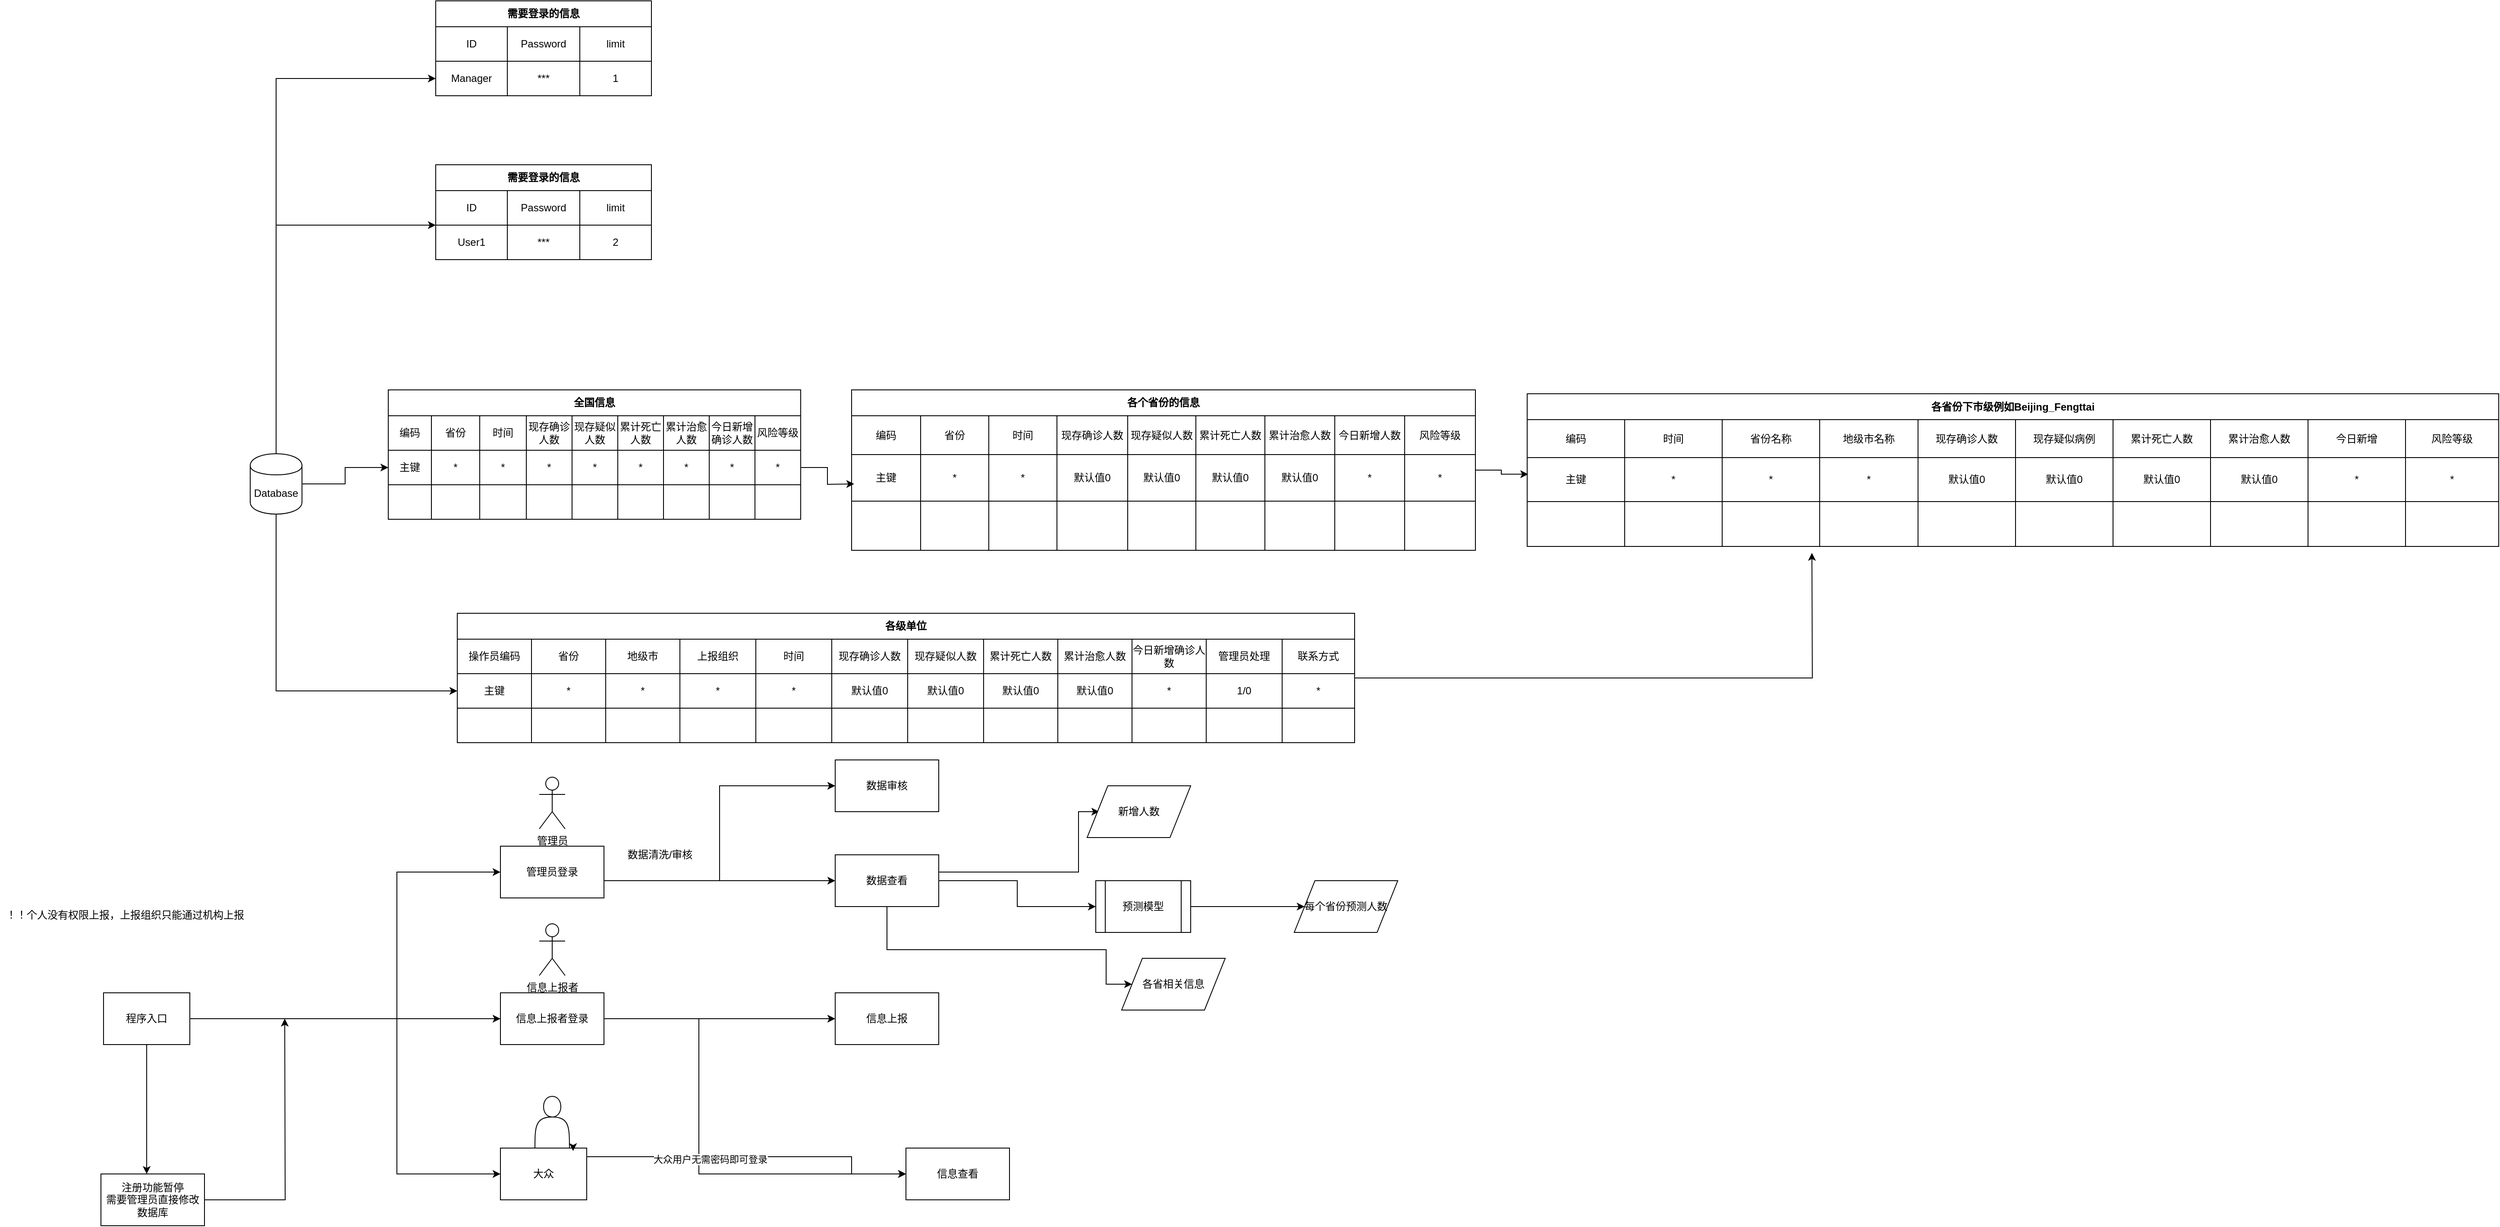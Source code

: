 <mxfile version="13.5.1" type="device"><diagram id="C5RBs43oDa-KdzZeNtuy" name="Page-1"><mxGraphModel dx="1851" dy="1761" grid="1" gridSize="10" guides="1" tooltips="1" connect="1" arrows="0" fold="1" page="1" pageScale="1" pageWidth="827" pageHeight="1169" math="0" shadow="0"><root><mxCell id="WIyWlLk6GJQsqaUBKTNV-0"/><mxCell id="WIyWlLk6GJQsqaUBKTNV-1" parent="WIyWlLk6GJQsqaUBKTNV-0"/><mxCell id="WCZOu3Fe1cSg-maLNQrj-3" style="edgeStyle=orthogonalEdgeStyle;rounded=0;orthogonalLoop=1;jettySize=auto;html=1;exitX=1;exitY=0.5;exitDx=0;exitDy=0;entryX=0;entryY=0.5;entryDx=0;entryDy=0;" parent="WIyWlLk6GJQsqaUBKTNV-1" source="WCZOu3Fe1cSg-maLNQrj-0" target="WCZOu3Fe1cSg-maLNQrj-2" edge="1"><mxGeometry relative="1" as="geometry"><Array as="points"><mxPoint x="-190" y="-10"/></Array></mxGeometry></mxCell><mxCell id="WCZOu3Fe1cSg-maLNQrj-7" style="edgeStyle=orthogonalEdgeStyle;rounded=0;orthogonalLoop=1;jettySize=auto;html=1;exitX=1;exitY=0.5;exitDx=0;exitDy=0;entryX=0;entryY=0.5;entryDx=0;entryDy=0;" parent="WIyWlLk6GJQsqaUBKTNV-1" source="WCZOu3Fe1cSg-maLNQrj-0" target="WCZOu3Fe1cSg-maLNQrj-5" edge="1"><mxGeometry relative="1" as="geometry"/></mxCell><mxCell id="WCZOu3Fe1cSg-maLNQrj-9" style="edgeStyle=orthogonalEdgeStyle;rounded=0;orthogonalLoop=1;jettySize=auto;html=1;exitX=1;exitY=0.5;exitDx=0;exitDy=0;entryX=0;entryY=0.5;entryDx=0;entryDy=0;" parent="WIyWlLk6GJQsqaUBKTNV-1" source="WCZOu3Fe1cSg-maLNQrj-0" target="WCZOu3Fe1cSg-maLNQrj-8" edge="1"><mxGeometry relative="1" as="geometry"><Array as="points"><mxPoint x="-190" y="340"/></Array></mxGeometry></mxCell><mxCell id="WCZOu3Fe1cSg-maLNQrj-190" style="edgeStyle=orthogonalEdgeStyle;rounded=0;orthogonalLoop=1;jettySize=auto;html=1;exitX=0.5;exitY=1;exitDx=0;exitDy=0;" parent="WIyWlLk6GJQsqaUBKTNV-1" source="WCZOu3Fe1cSg-maLNQrj-0" edge="1"><mxGeometry relative="1" as="geometry"><mxPoint x="-480" y="340" as="targetPoint"/></mxGeometry></mxCell><mxCell id="WCZOu3Fe1cSg-maLNQrj-0" value="程序入口" style="rounded=0;whiteSpace=wrap;html=1;" parent="WIyWlLk6GJQsqaUBKTNV-1" vertex="1"><mxGeometry x="-530" y="130" width="100" height="60" as="geometry"/></mxCell><mxCell id="WCZOu3Fe1cSg-maLNQrj-178" style="edgeStyle=orthogonalEdgeStyle;rounded=0;orthogonalLoop=1;jettySize=auto;html=1;exitX=1;exitY=0.5;exitDx=0;exitDy=0;entryX=0;entryY=0.5;entryDx=0;entryDy=0;" parent="WIyWlLk6GJQsqaUBKTNV-1" source="WCZOu3Fe1cSg-maLNQrj-2" target="WCZOu3Fe1cSg-maLNQrj-177" edge="1"><mxGeometry relative="1" as="geometry"><Array as="points"><mxPoint x="50"/><mxPoint x="184"/><mxPoint x="184" y="-110"/></Array></mxGeometry></mxCell><mxCell id="WCZOu3Fe1cSg-maLNQrj-186" style="edgeStyle=orthogonalEdgeStyle;rounded=0;orthogonalLoop=1;jettySize=auto;html=1;entryX=0;entryY=0.5;entryDx=0;entryDy=0;" parent="WIyWlLk6GJQsqaUBKTNV-1" source="WCZOu3Fe1cSg-maLNQrj-2" target="WCZOu3Fe1cSg-maLNQrj-185" edge="1"><mxGeometry relative="1" as="geometry"><Array as="points"><mxPoint x="150"/><mxPoint x="150"/></Array></mxGeometry></mxCell><mxCell id="WCZOu3Fe1cSg-maLNQrj-2" value="管理员登录" style="rounded=0;whiteSpace=wrap;html=1;" parent="WIyWlLk6GJQsqaUBKTNV-1" vertex="1"><mxGeometry x="-70" y="-40" width="120" height="60" as="geometry"/></mxCell><mxCell id="WCZOu3Fe1cSg-maLNQrj-4" value="管理员" style="shape=umlActor;verticalLabelPosition=bottom;verticalAlign=top;html=1;outlineConnect=0;" parent="WIyWlLk6GJQsqaUBKTNV-1" vertex="1"><mxGeometry x="-25" y="-120" width="30" height="60" as="geometry"/></mxCell><mxCell id="WCZOu3Fe1cSg-maLNQrj-188" style="edgeStyle=orthogonalEdgeStyle;rounded=0;orthogonalLoop=1;jettySize=auto;html=1;entryX=0;entryY=0.5;entryDx=0;entryDy=0;" parent="WIyWlLk6GJQsqaUBKTNV-1" source="WCZOu3Fe1cSg-maLNQrj-5" target="WCZOu3Fe1cSg-maLNQrj-180" edge="1"><mxGeometry relative="1" as="geometry"/></mxCell><mxCell id="NdykGPaM0AgGuNlmHXCO-0" style="edgeStyle=orthogonalEdgeStyle;rounded=0;orthogonalLoop=1;jettySize=auto;html=1;entryX=0;entryY=0.5;entryDx=0;entryDy=0;" parent="WIyWlLk6GJQsqaUBKTNV-1" source="WCZOu3Fe1cSg-maLNQrj-5" target="WCZOu3Fe1cSg-maLNQrj-182" edge="1"><mxGeometry relative="1" as="geometry"><Array as="points"><mxPoint x="160" y="160"/><mxPoint x="160" y="340"/></Array></mxGeometry></mxCell><mxCell id="WCZOu3Fe1cSg-maLNQrj-5" value="信息上报者登录" style="rounded=0;whiteSpace=wrap;html=1;" parent="WIyWlLk6GJQsqaUBKTNV-1" vertex="1"><mxGeometry x="-70" y="130" width="120" height="60" as="geometry"/></mxCell><mxCell id="WCZOu3Fe1cSg-maLNQrj-6" value="信息上报者" style="shape=umlActor;verticalLabelPosition=bottom;verticalAlign=top;html=1;outlineConnect=0;" parent="WIyWlLk6GJQsqaUBKTNV-1" vertex="1"><mxGeometry x="-25" y="50" width="30" height="60" as="geometry"/></mxCell><mxCell id="WCZOu3Fe1cSg-maLNQrj-183" style="edgeStyle=orthogonalEdgeStyle;rounded=0;orthogonalLoop=1;jettySize=auto;html=1;entryX=0;entryY=0.5;entryDx=0;entryDy=0;" parent="WIyWlLk6GJQsqaUBKTNV-1" source="WCZOu3Fe1cSg-maLNQrj-8" target="WCZOu3Fe1cSg-maLNQrj-182" edge="1"><mxGeometry relative="1" as="geometry"><Array as="points"><mxPoint x="337" y="320"/></Array></mxGeometry></mxCell><mxCell id="WCZOu3Fe1cSg-maLNQrj-184" value="大众用户无需密码即可登录" style="edgeLabel;html=1;align=center;verticalAlign=middle;resizable=0;points=[];" parent="WCZOu3Fe1cSg-maLNQrj-183" vertex="1" connectable="0"><mxGeometry x="-0.267" y="-3" relative="1" as="geometry"><mxPoint as="offset"/></mxGeometry></mxCell><mxCell id="WCZOu3Fe1cSg-maLNQrj-8" value="大众" style="rounded=0;whiteSpace=wrap;html=1;" parent="WIyWlLk6GJQsqaUBKTNV-1" vertex="1"><mxGeometry x="-70" y="310" width="100" height="60" as="geometry"/></mxCell><mxCell id="WCZOu3Fe1cSg-maLNQrj-65" style="edgeStyle=orthogonalEdgeStyle;rounded=0;orthogonalLoop=1;jettySize=auto;html=1;entryX=0;entryY=0.5;entryDx=0;entryDy=0;" parent="WIyWlLk6GJQsqaUBKTNV-1" source="WCZOu3Fe1cSg-maLNQrj-10" target="WCZOu3Fe1cSg-maLNQrj-57" edge="1"><mxGeometry relative="1" as="geometry"/></mxCell><mxCell id="WCZOu3Fe1cSg-maLNQrj-107" style="edgeStyle=orthogonalEdgeStyle;rounded=0;orthogonalLoop=1;jettySize=auto;html=1;exitX=1;exitY=0.5;exitDx=0;exitDy=0;entryX=0;entryY=0.5;entryDx=0;entryDy=0;" parent="WIyWlLk6GJQsqaUBKTNV-1" source="WCZOu3Fe1cSg-maLNQrj-10" target="WCZOu3Fe1cSg-maLNQrj-98" edge="1"><mxGeometry relative="1" as="geometry"/></mxCell><mxCell id="WCZOu3Fe1cSg-maLNQrj-176" style="edgeStyle=orthogonalEdgeStyle;rounded=0;orthogonalLoop=1;jettySize=auto;html=1;entryX=0;entryY=0.5;entryDx=0;entryDy=0;" parent="WIyWlLk6GJQsqaUBKTNV-1" source="WCZOu3Fe1cSg-maLNQrj-10" target="WCZOu3Fe1cSg-maLNQrj-155" edge="1"><mxGeometry relative="1" as="geometry"/></mxCell><mxCell id="uRTHtg8MywMNZvx3NxUZ-16" style="edgeStyle=orthogonalEdgeStyle;rounded=0;orthogonalLoop=1;jettySize=auto;html=1;" parent="WIyWlLk6GJQsqaUBKTNV-1" source="WCZOu3Fe1cSg-maLNQrj-10" target="uRTHtg8MywMNZvx3NxUZ-12" edge="1"><mxGeometry relative="1" as="geometry"><Array as="points"><mxPoint x="-330" y="-760"/></Array></mxGeometry></mxCell><mxCell id="WCZOu3Fe1cSg-maLNQrj-10" value="Database" style="shape=cylinder;whiteSpace=wrap;html=1;boundedLbl=1;backgroundOutline=1;" parent="WIyWlLk6GJQsqaUBKTNV-1" vertex="1"><mxGeometry x="-360" y="-495" width="60" height="70" as="geometry"/></mxCell><mxCell id="WCZOu3Fe1cSg-maLNQrj-136" style="edgeStyle=orthogonalEdgeStyle;rounded=0;orthogonalLoop=1;jettySize=auto;html=1;exitX=1;exitY=0.5;exitDx=0;exitDy=0;" parent="WIyWlLk6GJQsqaUBKTNV-1" source="WCZOu3Fe1cSg-maLNQrj-98" edge="1"><mxGeometry relative="1" as="geometry"><mxPoint x="340" y="-460" as="targetPoint"/></mxGeometry></mxCell><mxCell id="PCz3cQ2_8vIp4ZOxcBlQ-9" style="edgeStyle=orthogonalEdgeStyle;rounded=0;orthogonalLoop=1;jettySize=auto;html=1;entryX=0.001;entryY=0.378;entryDx=0;entryDy=0;entryPerimeter=0;" parent="WIyWlLk6GJQsqaUBKTNV-1" source="WCZOu3Fe1cSg-maLNQrj-70" target="WCZOu3Fe1cSg-maLNQrj-126" edge="1"><mxGeometry relative="1" as="geometry"/></mxCell><mxCell id="WCZOu3Fe1cSg-maLNQrj-70" value="各个省份的信息" style="shape=table;html=1;whiteSpace=wrap;startSize=30;container=1;collapsible=0;childLayout=tableLayout;fontStyle=1;align=center;sketch=0;" parent="WIyWlLk6GJQsqaUBKTNV-1" vertex="1"><mxGeometry x="337" y="-569" width="723" height="186" as="geometry"/></mxCell><mxCell id="WCZOu3Fe1cSg-maLNQrj-71" value="" style="shape=partialRectangle;html=1;whiteSpace=wrap;collapsible=0;dropTarget=0;pointerEvents=0;fillColor=none;top=0;left=0;bottom=0;right=0;points=[[0,0.5],[1,0.5]];portConstraint=eastwest;" parent="WCZOu3Fe1cSg-maLNQrj-70" vertex="1"><mxGeometry y="30" width="723" height="45" as="geometry"/></mxCell><mxCell id="PCz3cQ2_8vIp4ZOxcBlQ-6" value="编码" style="shape=partialRectangle;html=1;whiteSpace=wrap;connectable=0;fillColor=none;top=0;left=0;bottom=0;right=0;overflow=hidden;" parent="WCZOu3Fe1cSg-maLNQrj-71" vertex="1"><mxGeometry width="80" height="45" as="geometry"/></mxCell><mxCell id="WCZOu3Fe1cSg-maLNQrj-117" value="省份" style="shape=partialRectangle;html=1;whiteSpace=wrap;connectable=0;fillColor=none;top=0;left=0;bottom=0;right=0;overflow=hidden;" parent="WCZOu3Fe1cSg-maLNQrj-71" vertex="1"><mxGeometry x="80" width="79" height="45" as="geometry"/></mxCell><mxCell id="WCZOu3Fe1cSg-maLNQrj-72" value="时间" style="shape=partialRectangle;html=1;whiteSpace=wrap;connectable=0;fillColor=none;top=0;left=0;bottom=0;right=0;overflow=hidden;" parent="WCZOu3Fe1cSg-maLNQrj-71" vertex="1"><mxGeometry x="159" width="79" height="45" as="geometry"/></mxCell><mxCell id="WCZOu3Fe1cSg-maLNQrj-73" value="现存确诊人数" style="shape=partialRectangle;html=1;whiteSpace=wrap;connectable=0;fillColor=none;top=0;left=0;bottom=0;right=0;overflow=hidden;" parent="WCZOu3Fe1cSg-maLNQrj-71" vertex="1"><mxGeometry x="238" width="82" height="45" as="geometry"/></mxCell><mxCell id="WCZOu3Fe1cSg-maLNQrj-74" value="现存疑似人数" style="shape=partialRectangle;html=1;whiteSpace=wrap;connectable=0;fillColor=none;top=0;left=0;bottom=0;right=0;overflow=hidden;" parent="WCZOu3Fe1cSg-maLNQrj-71" vertex="1"><mxGeometry x="320" width="79" height="45" as="geometry"/></mxCell><mxCell id="WCZOu3Fe1cSg-maLNQrj-89" value="累计死亡人数" style="shape=partialRectangle;html=1;whiteSpace=wrap;connectable=0;fillColor=none;top=0;left=0;bottom=0;right=0;overflow=hidden;" parent="WCZOu3Fe1cSg-maLNQrj-71" vertex="1"><mxGeometry x="399" width="80" height="45" as="geometry"/></mxCell><mxCell id="WCZOu3Fe1cSg-maLNQrj-86" value="累计治愈人数" style="shape=partialRectangle;html=1;whiteSpace=wrap;connectable=0;fillColor=none;top=0;left=0;bottom=0;right=0;overflow=hidden;" parent="WCZOu3Fe1cSg-maLNQrj-71" vertex="1"><mxGeometry x="479" width="81" height="45" as="geometry"/></mxCell><mxCell id="NSoP3aLAdlzIS5LdDbus-48" value="今日新增人数" style="shape=partialRectangle;html=1;whiteSpace=wrap;connectable=0;fillColor=none;top=0;left=0;bottom=0;right=0;overflow=hidden;" parent="WCZOu3Fe1cSg-maLNQrj-71" vertex="1"><mxGeometry x="560" width="81" height="45" as="geometry"/></mxCell><mxCell id="WCZOu3Fe1cSg-maLNQrj-198" value="风险等级" style="shape=partialRectangle;html=1;whiteSpace=wrap;connectable=0;fillColor=none;top=0;left=0;bottom=0;right=0;overflow=hidden;" parent="WCZOu3Fe1cSg-maLNQrj-71" vertex="1"><mxGeometry x="641" width="82" height="45" as="geometry"/></mxCell><mxCell id="WCZOu3Fe1cSg-maLNQrj-75" value="" style="shape=partialRectangle;html=1;whiteSpace=wrap;collapsible=0;dropTarget=0;pointerEvents=0;fillColor=none;top=0;left=0;bottom=0;right=0;points=[[0,0.5],[1,0.5]];portConstraint=eastwest;" parent="WCZOu3Fe1cSg-maLNQrj-70" vertex="1"><mxGeometry y="75" width="723" height="54" as="geometry"/></mxCell><mxCell id="PCz3cQ2_8vIp4ZOxcBlQ-7" value="主键" style="shape=partialRectangle;html=1;whiteSpace=wrap;connectable=0;fillColor=none;top=0;left=0;bottom=0;right=0;overflow=hidden;" parent="WCZOu3Fe1cSg-maLNQrj-75" vertex="1"><mxGeometry width="80" height="54" as="geometry"/></mxCell><mxCell id="WCZOu3Fe1cSg-maLNQrj-118" value="*" style="shape=partialRectangle;html=1;whiteSpace=wrap;connectable=0;fillColor=none;top=0;left=0;bottom=0;right=0;overflow=hidden;" parent="WCZOu3Fe1cSg-maLNQrj-75" vertex="1"><mxGeometry x="80" width="79" height="54" as="geometry"/></mxCell><mxCell id="WCZOu3Fe1cSg-maLNQrj-76" value="*" style="shape=partialRectangle;html=1;whiteSpace=wrap;connectable=0;fillColor=none;top=0;left=0;bottom=0;right=0;overflow=hidden;" parent="WCZOu3Fe1cSg-maLNQrj-75" vertex="1"><mxGeometry x="159" width="79" height="54" as="geometry"/></mxCell><mxCell id="WCZOu3Fe1cSg-maLNQrj-77" value="默认值0" style="shape=partialRectangle;html=1;whiteSpace=wrap;connectable=0;fillColor=none;top=0;left=0;bottom=0;right=0;overflow=hidden;" parent="WCZOu3Fe1cSg-maLNQrj-75" vertex="1"><mxGeometry x="238" width="82" height="54" as="geometry"/></mxCell><mxCell id="WCZOu3Fe1cSg-maLNQrj-78" value="&lt;span&gt;默认值0&lt;/span&gt;" style="shape=partialRectangle;html=1;whiteSpace=wrap;connectable=0;fillColor=none;top=0;left=0;bottom=0;right=0;overflow=hidden;" parent="WCZOu3Fe1cSg-maLNQrj-75" vertex="1"><mxGeometry x="320" width="79" height="54" as="geometry"/></mxCell><mxCell id="WCZOu3Fe1cSg-maLNQrj-90" value="&lt;span&gt;默认值0&lt;/span&gt;" style="shape=partialRectangle;html=1;whiteSpace=wrap;connectable=0;fillColor=none;top=0;left=0;bottom=0;right=0;overflow=hidden;" parent="WCZOu3Fe1cSg-maLNQrj-75" vertex="1"><mxGeometry x="399" width="80" height="54" as="geometry"/></mxCell><mxCell id="WCZOu3Fe1cSg-maLNQrj-87" value="&lt;span&gt;默认值0&lt;/span&gt;" style="shape=partialRectangle;html=1;whiteSpace=wrap;connectable=0;fillColor=none;top=0;left=0;bottom=0;right=0;overflow=hidden;" parent="WCZOu3Fe1cSg-maLNQrj-75" vertex="1"><mxGeometry x="479" width="81" height="54" as="geometry"/></mxCell><mxCell id="NSoP3aLAdlzIS5LdDbus-49" value="*" style="shape=partialRectangle;html=1;whiteSpace=wrap;connectable=0;fillColor=none;top=0;left=0;bottom=0;right=0;overflow=hidden;" parent="WCZOu3Fe1cSg-maLNQrj-75" vertex="1"><mxGeometry x="560" width="81" height="54" as="geometry"/></mxCell><mxCell id="WCZOu3Fe1cSg-maLNQrj-199" value="*" style="shape=partialRectangle;html=1;whiteSpace=wrap;connectable=0;fillColor=none;top=0;left=0;bottom=0;right=0;overflow=hidden;" parent="WCZOu3Fe1cSg-maLNQrj-75" vertex="1"><mxGeometry x="641" width="82" height="54" as="geometry"/></mxCell><mxCell id="WCZOu3Fe1cSg-maLNQrj-79" value="" style="shape=partialRectangle;html=1;whiteSpace=wrap;collapsible=0;dropTarget=0;pointerEvents=0;fillColor=none;top=0;left=0;bottom=0;right=0;points=[[0,0.5],[1,0.5]];portConstraint=eastwest;" parent="WCZOu3Fe1cSg-maLNQrj-70" vertex="1"><mxGeometry y="129" width="723" height="57" as="geometry"/></mxCell><mxCell id="PCz3cQ2_8vIp4ZOxcBlQ-8" style="shape=partialRectangle;html=1;whiteSpace=wrap;connectable=0;fillColor=none;top=0;left=0;bottom=0;right=0;overflow=hidden;" parent="WCZOu3Fe1cSg-maLNQrj-79" vertex="1"><mxGeometry width="80" height="57" as="geometry"/></mxCell><mxCell id="WCZOu3Fe1cSg-maLNQrj-119" style="shape=partialRectangle;html=1;whiteSpace=wrap;connectable=0;fillColor=none;top=0;left=0;bottom=0;right=0;overflow=hidden;" parent="WCZOu3Fe1cSg-maLNQrj-79" vertex="1"><mxGeometry x="80" width="79" height="57" as="geometry"/></mxCell><mxCell id="WCZOu3Fe1cSg-maLNQrj-80" value="" style="shape=partialRectangle;html=1;whiteSpace=wrap;connectable=0;fillColor=none;top=0;left=0;bottom=0;right=0;overflow=hidden;" parent="WCZOu3Fe1cSg-maLNQrj-79" vertex="1"><mxGeometry x="159" width="79" height="57" as="geometry"/></mxCell><mxCell id="WCZOu3Fe1cSg-maLNQrj-81" value="" style="shape=partialRectangle;html=1;whiteSpace=wrap;connectable=0;fillColor=none;top=0;left=0;bottom=0;right=0;overflow=hidden;" parent="WCZOu3Fe1cSg-maLNQrj-79" vertex="1"><mxGeometry x="238" width="82" height="57" as="geometry"/></mxCell><mxCell id="WCZOu3Fe1cSg-maLNQrj-82" value="" style="shape=partialRectangle;html=1;whiteSpace=wrap;connectable=0;fillColor=none;top=0;left=0;bottom=0;right=0;overflow=hidden;" parent="WCZOu3Fe1cSg-maLNQrj-79" vertex="1"><mxGeometry x="320" width="79" height="57" as="geometry"/></mxCell><mxCell id="WCZOu3Fe1cSg-maLNQrj-91" style="shape=partialRectangle;html=1;whiteSpace=wrap;connectable=0;fillColor=none;top=0;left=0;bottom=0;right=0;overflow=hidden;" parent="WCZOu3Fe1cSg-maLNQrj-79" vertex="1"><mxGeometry x="399" width="80" height="57" as="geometry"/></mxCell><mxCell id="WCZOu3Fe1cSg-maLNQrj-88" style="shape=partialRectangle;html=1;whiteSpace=wrap;connectable=0;fillColor=none;top=0;left=0;bottom=0;right=0;overflow=hidden;" parent="WCZOu3Fe1cSg-maLNQrj-79" vertex="1"><mxGeometry x="479" width="81" height="57" as="geometry"/></mxCell><mxCell id="NSoP3aLAdlzIS5LdDbus-50" style="shape=partialRectangle;html=1;whiteSpace=wrap;connectable=0;fillColor=none;top=0;left=0;bottom=0;right=0;overflow=hidden;" parent="WCZOu3Fe1cSg-maLNQrj-79" vertex="1"><mxGeometry x="560" width="81" height="57" as="geometry"/></mxCell><mxCell id="WCZOu3Fe1cSg-maLNQrj-200" style="shape=partialRectangle;html=1;whiteSpace=wrap;connectable=0;fillColor=none;top=0;left=0;bottom=0;right=0;overflow=hidden;" parent="WCZOu3Fe1cSg-maLNQrj-79" vertex="1"><mxGeometry x="641" width="82" height="57" as="geometry"/></mxCell><mxCell id="WCZOu3Fe1cSg-maLNQrj-175" style="edgeStyle=orthogonalEdgeStyle;rounded=0;orthogonalLoop=1;jettySize=auto;html=1;" parent="WIyWlLk6GJQsqaUBKTNV-1" source="WCZOu3Fe1cSg-maLNQrj-150" edge="1"><mxGeometry relative="1" as="geometry"><mxPoint x="1450" y="-380" as="targetPoint"/></mxGeometry></mxCell><mxCell id="WCZOu3Fe1cSg-maLNQrj-150" value="各级单位" style="shape=table;html=1;whiteSpace=wrap;startSize=30;container=1;collapsible=0;childLayout=tableLayout;fontStyle=1;align=center;sketch=0;" parent="WIyWlLk6GJQsqaUBKTNV-1" vertex="1"><mxGeometry x="-120" y="-310" width="1040" height="150" as="geometry"/></mxCell><mxCell id="WCZOu3Fe1cSg-maLNQrj-151" value="" style="shape=partialRectangle;html=1;whiteSpace=wrap;collapsible=0;dropTarget=0;pointerEvents=0;fillColor=none;top=0;left=0;bottom=0;right=0;points=[[0,0.5],[1,0.5]];portConstraint=eastwest;" parent="WCZOu3Fe1cSg-maLNQrj-150" vertex="1"><mxGeometry y="30" width="1040" height="40" as="geometry"/></mxCell><mxCell id="PCz3cQ2_8vIp4ZOxcBlQ-13" value="操作员编码" style="shape=partialRectangle;html=1;whiteSpace=wrap;connectable=0;fillColor=none;top=0;left=0;bottom=0;right=0;overflow=hidden;" parent="WCZOu3Fe1cSg-maLNQrj-151" vertex="1"><mxGeometry width="86" height="40" as="geometry"/></mxCell><mxCell id="WCZOu3Fe1cSg-maLNQrj-152" value="省份" style="shape=partialRectangle;html=1;whiteSpace=wrap;connectable=0;fillColor=none;top=0;left=0;bottom=0;right=0;overflow=hidden;" parent="WCZOu3Fe1cSg-maLNQrj-151" vertex="1"><mxGeometry x="86" width="86" height="40" as="geometry"/></mxCell><mxCell id="NSoP3aLAdlzIS5LdDbus-39" value="地级市" style="shape=partialRectangle;html=1;whiteSpace=wrap;connectable=0;fillColor=none;top=0;left=0;bottom=0;right=0;overflow=hidden;" parent="WCZOu3Fe1cSg-maLNQrj-151" vertex="1"><mxGeometry x="172" width="86" height="40" as="geometry"/></mxCell><mxCell id="WCZOu3Fe1cSg-maLNQrj-153" value="上报组织" style="shape=partialRectangle;html=1;whiteSpace=wrap;connectable=0;fillColor=none;top=0;left=0;bottom=0;right=0;overflow=hidden;" parent="WCZOu3Fe1cSg-maLNQrj-151" vertex="1"><mxGeometry x="258" width="88" height="40" as="geometry"/></mxCell><mxCell id="WCZOu3Fe1cSg-maLNQrj-169" value="时间" style="shape=partialRectangle;html=1;whiteSpace=wrap;connectable=0;fillColor=none;top=0;left=0;bottom=0;right=0;overflow=hidden;" parent="WCZOu3Fe1cSg-maLNQrj-151" vertex="1"><mxGeometry x="346" width="88" height="40" as="geometry"/></mxCell><mxCell id="WCZOu3Fe1cSg-maLNQrj-166" value="&lt;span&gt;现存确诊人数&lt;/span&gt;" style="shape=partialRectangle;html=1;whiteSpace=wrap;connectable=0;fillColor=none;top=0;left=0;bottom=0;right=0;overflow=hidden;" parent="WCZOu3Fe1cSg-maLNQrj-151" vertex="1"><mxGeometry x="434" width="88" height="40" as="geometry"/></mxCell><mxCell id="WCZOu3Fe1cSg-maLNQrj-163" value="&lt;span&gt;现存疑似人数&lt;/span&gt;" style="shape=partialRectangle;html=1;whiteSpace=wrap;connectable=0;fillColor=none;top=0;left=0;bottom=0;right=0;overflow=hidden;" parent="WCZOu3Fe1cSg-maLNQrj-151" vertex="1"><mxGeometry x="522" width="88" height="40" as="geometry"/></mxCell><mxCell id="WCZOu3Fe1cSg-maLNQrj-154" value="累计死亡人数" style="shape=partialRectangle;html=1;whiteSpace=wrap;connectable=0;fillColor=none;top=0;left=0;bottom=0;right=0;overflow=hidden;" parent="WCZOu3Fe1cSg-maLNQrj-151" vertex="1"><mxGeometry x="610" width="86" height="40" as="geometry"/></mxCell><mxCell id="WCZOu3Fe1cSg-maLNQrj-172" value="累计治愈人数" style="shape=partialRectangle;html=1;whiteSpace=wrap;connectable=0;fillColor=none;top=0;left=0;bottom=0;right=0;overflow=hidden;" parent="WCZOu3Fe1cSg-maLNQrj-151" vertex="1"><mxGeometry x="696" width="86" height="40" as="geometry"/></mxCell><mxCell id="NSoP3aLAdlzIS5LdDbus-42" value="今日新增确诊人数" style="shape=partialRectangle;html=1;whiteSpace=wrap;connectable=0;fillColor=none;top=0;left=0;bottom=0;right=0;overflow=hidden;" parent="WCZOu3Fe1cSg-maLNQrj-151" vertex="1"><mxGeometry x="782" width="86" height="40" as="geometry"/></mxCell><mxCell id="WCZOu3Fe1cSg-maLNQrj-218" value="管理员处理" style="shape=partialRectangle;html=1;whiteSpace=wrap;connectable=0;fillColor=none;top=0;left=0;bottom=0;right=0;overflow=hidden;" parent="WCZOu3Fe1cSg-maLNQrj-151" vertex="1"><mxGeometry x="868" width="88" height="40" as="geometry"/></mxCell><mxCell id="NSoP3aLAdlzIS5LdDbus-3" value="联系方式" style="shape=partialRectangle;html=1;whiteSpace=wrap;connectable=0;fillColor=none;top=0;left=0;bottom=0;right=0;overflow=hidden;" parent="WCZOu3Fe1cSg-maLNQrj-151" vertex="1"><mxGeometry x="956" width="84" height="40" as="geometry"/></mxCell><mxCell id="WCZOu3Fe1cSg-maLNQrj-155" value="" style="shape=partialRectangle;html=1;whiteSpace=wrap;collapsible=0;dropTarget=0;pointerEvents=0;fillColor=none;top=0;left=0;bottom=0;right=0;points=[[0,0.5],[1,0.5]];portConstraint=eastwest;" parent="WCZOu3Fe1cSg-maLNQrj-150" vertex="1"><mxGeometry y="70" width="1040" height="40" as="geometry"/></mxCell><mxCell id="PCz3cQ2_8vIp4ZOxcBlQ-14" value="主键" style="shape=partialRectangle;html=1;whiteSpace=wrap;connectable=0;fillColor=none;top=0;left=0;bottom=0;right=0;overflow=hidden;" parent="WCZOu3Fe1cSg-maLNQrj-155" vertex="1"><mxGeometry width="86" height="40" as="geometry"/></mxCell><mxCell id="WCZOu3Fe1cSg-maLNQrj-156" value="*" style="shape=partialRectangle;html=1;whiteSpace=wrap;connectable=0;fillColor=none;top=0;left=0;bottom=0;right=0;overflow=hidden;" parent="WCZOu3Fe1cSg-maLNQrj-155" vertex="1"><mxGeometry x="86" width="86" height="40" as="geometry"/></mxCell><mxCell id="NSoP3aLAdlzIS5LdDbus-40" value="*" style="shape=partialRectangle;html=1;whiteSpace=wrap;connectable=0;fillColor=none;top=0;left=0;bottom=0;right=0;overflow=hidden;" parent="WCZOu3Fe1cSg-maLNQrj-155" vertex="1"><mxGeometry x="172" width="86" height="40" as="geometry"/></mxCell><mxCell id="WCZOu3Fe1cSg-maLNQrj-157" value="*" style="shape=partialRectangle;html=1;whiteSpace=wrap;connectable=0;fillColor=none;top=0;left=0;bottom=0;right=0;overflow=hidden;" parent="WCZOu3Fe1cSg-maLNQrj-155" vertex="1"><mxGeometry x="258" width="88" height="40" as="geometry"/></mxCell><mxCell id="WCZOu3Fe1cSg-maLNQrj-170" value="*" style="shape=partialRectangle;html=1;whiteSpace=wrap;connectable=0;fillColor=none;top=0;left=0;bottom=0;right=0;overflow=hidden;" parent="WCZOu3Fe1cSg-maLNQrj-155" vertex="1"><mxGeometry x="346" width="88" height="40" as="geometry"/></mxCell><mxCell id="WCZOu3Fe1cSg-maLNQrj-167" value="&lt;span&gt;默认值0&lt;/span&gt;" style="shape=partialRectangle;html=1;whiteSpace=wrap;connectable=0;fillColor=none;top=0;left=0;bottom=0;right=0;overflow=hidden;" parent="WCZOu3Fe1cSg-maLNQrj-155" vertex="1"><mxGeometry x="434" width="88" height="40" as="geometry"/></mxCell><mxCell id="WCZOu3Fe1cSg-maLNQrj-164" value="&lt;span&gt;默认值0&lt;/span&gt;" style="shape=partialRectangle;html=1;whiteSpace=wrap;connectable=0;fillColor=none;top=0;left=0;bottom=0;right=0;overflow=hidden;" parent="WCZOu3Fe1cSg-maLNQrj-155" vertex="1"><mxGeometry x="522" width="88" height="40" as="geometry"/></mxCell><mxCell id="WCZOu3Fe1cSg-maLNQrj-158" value="&lt;span&gt;默认值0&lt;/span&gt;" style="shape=partialRectangle;html=1;whiteSpace=wrap;connectable=0;fillColor=none;top=0;left=0;bottom=0;right=0;overflow=hidden;" parent="WCZOu3Fe1cSg-maLNQrj-155" vertex="1"><mxGeometry x="610" width="86" height="40" as="geometry"/></mxCell><mxCell id="WCZOu3Fe1cSg-maLNQrj-173" value="&lt;span&gt;默认值0&lt;/span&gt;" style="shape=partialRectangle;html=1;whiteSpace=wrap;connectable=0;fillColor=none;top=0;left=0;bottom=0;right=0;overflow=hidden;" parent="WCZOu3Fe1cSg-maLNQrj-155" vertex="1"><mxGeometry x="696" width="86" height="40" as="geometry"/></mxCell><mxCell id="NSoP3aLAdlzIS5LdDbus-43" value="*" style="shape=partialRectangle;html=1;whiteSpace=wrap;connectable=0;fillColor=none;top=0;left=0;bottom=0;right=0;overflow=hidden;" parent="WCZOu3Fe1cSg-maLNQrj-155" vertex="1"><mxGeometry x="782" width="86" height="40" as="geometry"/></mxCell><mxCell id="WCZOu3Fe1cSg-maLNQrj-219" value="1/0" style="shape=partialRectangle;html=1;whiteSpace=wrap;connectable=0;fillColor=none;top=0;left=0;bottom=0;right=0;overflow=hidden;" parent="WCZOu3Fe1cSg-maLNQrj-155" vertex="1"><mxGeometry x="868" width="88" height="40" as="geometry"/></mxCell><mxCell id="NSoP3aLAdlzIS5LdDbus-4" value="*" style="shape=partialRectangle;html=1;whiteSpace=wrap;connectable=0;fillColor=none;top=0;left=0;bottom=0;right=0;overflow=hidden;" parent="WCZOu3Fe1cSg-maLNQrj-155" vertex="1"><mxGeometry x="956" width="84" height="40" as="geometry"/></mxCell><mxCell id="WCZOu3Fe1cSg-maLNQrj-159" value="" style="shape=partialRectangle;html=1;whiteSpace=wrap;collapsible=0;dropTarget=0;pointerEvents=0;fillColor=none;top=0;left=0;bottom=0;right=0;points=[[0,0.5],[1,0.5]];portConstraint=eastwest;" parent="WCZOu3Fe1cSg-maLNQrj-150" vertex="1"><mxGeometry y="110" width="1040" height="40" as="geometry"/></mxCell><mxCell id="PCz3cQ2_8vIp4ZOxcBlQ-15" style="shape=partialRectangle;html=1;whiteSpace=wrap;connectable=0;fillColor=none;top=0;left=0;bottom=0;right=0;overflow=hidden;" parent="WCZOu3Fe1cSg-maLNQrj-159" vertex="1"><mxGeometry width="86" height="40" as="geometry"/></mxCell><mxCell id="WCZOu3Fe1cSg-maLNQrj-160" value="" style="shape=partialRectangle;html=1;whiteSpace=wrap;connectable=0;fillColor=none;top=0;left=0;bottom=0;right=0;overflow=hidden;" parent="WCZOu3Fe1cSg-maLNQrj-159" vertex="1"><mxGeometry x="86" width="86" height="40" as="geometry"/></mxCell><mxCell id="NSoP3aLAdlzIS5LdDbus-41" style="shape=partialRectangle;html=1;whiteSpace=wrap;connectable=0;fillColor=none;top=0;left=0;bottom=0;right=0;overflow=hidden;" parent="WCZOu3Fe1cSg-maLNQrj-159" vertex="1"><mxGeometry x="172" width="86" height="40" as="geometry"/></mxCell><mxCell id="WCZOu3Fe1cSg-maLNQrj-161" value="" style="shape=partialRectangle;html=1;whiteSpace=wrap;connectable=0;fillColor=none;top=0;left=0;bottom=0;right=0;overflow=hidden;" parent="WCZOu3Fe1cSg-maLNQrj-159" vertex="1"><mxGeometry x="258" width="88" height="40" as="geometry"/></mxCell><mxCell id="WCZOu3Fe1cSg-maLNQrj-171" style="shape=partialRectangle;html=1;whiteSpace=wrap;connectable=0;fillColor=none;top=0;left=0;bottom=0;right=0;overflow=hidden;" parent="WCZOu3Fe1cSg-maLNQrj-159" vertex="1"><mxGeometry x="346" width="88" height="40" as="geometry"/></mxCell><mxCell id="WCZOu3Fe1cSg-maLNQrj-168" style="shape=partialRectangle;html=1;whiteSpace=wrap;connectable=0;fillColor=none;top=0;left=0;bottom=0;right=0;overflow=hidden;" parent="WCZOu3Fe1cSg-maLNQrj-159" vertex="1"><mxGeometry x="434" width="88" height="40" as="geometry"/></mxCell><mxCell id="WCZOu3Fe1cSg-maLNQrj-165" style="shape=partialRectangle;html=1;whiteSpace=wrap;connectable=0;fillColor=none;top=0;left=0;bottom=0;right=0;overflow=hidden;" parent="WCZOu3Fe1cSg-maLNQrj-159" vertex="1"><mxGeometry x="522" width="88" height="40" as="geometry"/></mxCell><mxCell id="WCZOu3Fe1cSg-maLNQrj-162" value="" style="shape=partialRectangle;html=1;whiteSpace=wrap;connectable=0;fillColor=none;top=0;left=0;bottom=0;right=0;overflow=hidden;" parent="WCZOu3Fe1cSg-maLNQrj-159" vertex="1"><mxGeometry x="610" width="86" height="40" as="geometry"/></mxCell><mxCell id="WCZOu3Fe1cSg-maLNQrj-174" style="shape=partialRectangle;html=1;whiteSpace=wrap;connectable=0;fillColor=none;top=0;left=0;bottom=0;right=0;overflow=hidden;" parent="WCZOu3Fe1cSg-maLNQrj-159" vertex="1"><mxGeometry x="696" width="86" height="40" as="geometry"/></mxCell><mxCell id="NSoP3aLAdlzIS5LdDbus-44" style="shape=partialRectangle;html=1;whiteSpace=wrap;connectable=0;fillColor=none;top=0;left=0;bottom=0;right=0;overflow=hidden;" parent="WCZOu3Fe1cSg-maLNQrj-159" vertex="1"><mxGeometry x="782" width="86" height="40" as="geometry"/></mxCell><mxCell id="WCZOu3Fe1cSg-maLNQrj-220" style="shape=partialRectangle;html=1;whiteSpace=wrap;connectable=0;fillColor=none;top=0;left=0;bottom=0;right=0;overflow=hidden;" parent="WCZOu3Fe1cSg-maLNQrj-159" vertex="1"><mxGeometry x="868" width="88" height="40" as="geometry"/></mxCell><mxCell id="NSoP3aLAdlzIS5LdDbus-5" style="shape=partialRectangle;html=1;whiteSpace=wrap;connectable=0;fillColor=none;top=0;left=0;bottom=0;right=0;overflow=hidden;" parent="WCZOu3Fe1cSg-maLNQrj-159" vertex="1"><mxGeometry x="956" width="84" height="40" as="geometry"/></mxCell><mxCell id="WCZOu3Fe1cSg-maLNQrj-177" value="数据审核" style="rounded=0;whiteSpace=wrap;html=1;sketch=0;" parent="WIyWlLk6GJQsqaUBKTNV-1" vertex="1"><mxGeometry x="318" y="-140" width="120" height="60" as="geometry"/></mxCell><mxCell id="WCZOu3Fe1cSg-maLNQrj-179" value="数据清洗/审核" style="text;html=1;strokeColor=none;fillColor=none;align=center;verticalAlign=middle;whiteSpace=wrap;rounded=0;sketch=0;" parent="WIyWlLk6GJQsqaUBKTNV-1" vertex="1"><mxGeometry x="70" y="-40" width="90" height="20" as="geometry"/></mxCell><mxCell id="WCZOu3Fe1cSg-maLNQrj-180" value="信息上报" style="rounded=0;whiteSpace=wrap;html=1;sketch=0;" parent="WIyWlLk6GJQsqaUBKTNV-1" vertex="1"><mxGeometry x="318" y="130" width="120" height="60" as="geometry"/></mxCell><mxCell id="WCZOu3Fe1cSg-maLNQrj-182" value="信息查看" style="rounded=0;whiteSpace=wrap;html=1;sketch=0;" parent="WIyWlLk6GJQsqaUBKTNV-1" vertex="1"><mxGeometry x="400" y="310" width="120" height="60" as="geometry"/></mxCell><mxCell id="WCZOu3Fe1cSg-maLNQrj-207" style="edgeStyle=orthogonalEdgeStyle;rounded=0;orthogonalLoop=1;jettySize=auto;html=1;entryX=0;entryY=0.5;entryDx=0;entryDy=0;" parent="WIyWlLk6GJQsqaUBKTNV-1" source="WCZOu3Fe1cSg-maLNQrj-185" edge="1"><mxGeometry relative="1" as="geometry"><mxPoint x="624" y="-80" as="targetPoint"/><Array as="points"><mxPoint x="600" y="-10"/><mxPoint x="600" y="-80"/></Array></mxGeometry></mxCell><mxCell id="WCZOu3Fe1cSg-maLNQrj-212" style="edgeStyle=orthogonalEdgeStyle;rounded=0;orthogonalLoop=1;jettySize=auto;html=1;entryX=0;entryY=0.5;entryDx=0;entryDy=0;" parent="WIyWlLk6GJQsqaUBKTNV-1" source="WCZOu3Fe1cSg-maLNQrj-185" target="WCZOu3Fe1cSg-maLNQrj-211" edge="1"><mxGeometry relative="1" as="geometry"/></mxCell><mxCell id="WCZOu3Fe1cSg-maLNQrj-217" style="edgeStyle=orthogonalEdgeStyle;rounded=0;orthogonalLoop=1;jettySize=auto;html=1;entryX=0;entryY=0.5;entryDx=0;entryDy=0;" parent="WIyWlLk6GJQsqaUBKTNV-1" source="WCZOu3Fe1cSg-maLNQrj-185" target="WCZOu3Fe1cSg-maLNQrj-216" edge="1"><mxGeometry relative="1" as="geometry"><Array as="points"><mxPoint x="378" y="80"/><mxPoint x="632" y="80"/></Array></mxGeometry></mxCell><mxCell id="WCZOu3Fe1cSg-maLNQrj-185" value="数据查看" style="rounded=0;whiteSpace=wrap;html=1;sketch=0;" parent="WIyWlLk6GJQsqaUBKTNV-1" vertex="1"><mxGeometry x="318" y="-30" width="120" height="60" as="geometry"/></mxCell><mxCell id="WCZOu3Fe1cSg-maLNQrj-192" style="edgeStyle=orthogonalEdgeStyle;rounded=0;orthogonalLoop=1;jettySize=auto;html=1;" parent="WIyWlLk6GJQsqaUBKTNV-1" source="WCZOu3Fe1cSg-maLNQrj-191" edge="1"><mxGeometry relative="1" as="geometry"><mxPoint x="-320" y="160" as="targetPoint"/></mxGeometry></mxCell><mxCell id="WCZOu3Fe1cSg-maLNQrj-191" value="注册功能暂停&lt;br&gt;需要管理员直接修改数据库" style="rounded=0;whiteSpace=wrap;html=1;sketch=0;" parent="WIyWlLk6GJQsqaUBKTNV-1" vertex="1"><mxGeometry x="-533" y="340" width="120" height="60" as="geometry"/></mxCell><mxCell id="WCZOu3Fe1cSg-maLNQrj-194" value="！！个人没有权限上报，上报组织只能通过机构上报" style="text;html=1;strokeColor=none;fillColor=none;align=center;verticalAlign=middle;whiteSpace=wrap;rounded=0;sketch=0;" parent="WIyWlLk6GJQsqaUBKTNV-1" vertex="1"><mxGeometry x="-650" y="30" width="290" height="20" as="geometry"/></mxCell><mxCell id="WCZOu3Fe1cSg-maLNQrj-204" value="" style="shape=actor;whiteSpace=wrap;html=1;sketch=0;" parent="WIyWlLk6GJQsqaUBKTNV-1" vertex="1"><mxGeometry x="-30" y="250" width="40" height="60" as="geometry"/></mxCell><mxCell id="WCZOu3Fe1cSg-maLNQrj-205" style="edgeStyle=orthogonalEdgeStyle;rounded=0;orthogonalLoop=1;jettySize=auto;html=1;exitX=0.75;exitY=1;exitDx=0;exitDy=0;entryX=1.105;entryY=1.057;entryDx=0;entryDy=0;entryPerimeter=0;" parent="WIyWlLk6GJQsqaUBKTNV-1" source="WCZOu3Fe1cSg-maLNQrj-204" target="WCZOu3Fe1cSg-maLNQrj-204" edge="1"><mxGeometry relative="1" as="geometry"/></mxCell><mxCell id="WCZOu3Fe1cSg-maLNQrj-209" value="新增人数" style="shape=parallelogram;perimeter=parallelogramPerimeter;whiteSpace=wrap;html=1;sketch=0;" parent="WIyWlLk6GJQsqaUBKTNV-1" vertex="1"><mxGeometry x="610" y="-110" width="120" height="60" as="geometry"/></mxCell><mxCell id="WCZOu3Fe1cSg-maLNQrj-215" style="edgeStyle=orthogonalEdgeStyle;rounded=0;orthogonalLoop=1;jettySize=auto;html=1;entryX=0;entryY=0.5;entryDx=0;entryDy=0;" parent="WIyWlLk6GJQsqaUBKTNV-1" source="WCZOu3Fe1cSg-maLNQrj-211" target="WCZOu3Fe1cSg-maLNQrj-214" edge="1"><mxGeometry relative="1" as="geometry"/></mxCell><mxCell id="WCZOu3Fe1cSg-maLNQrj-211" value="预测模型" style="shape=process;whiteSpace=wrap;html=1;backgroundOutline=1;sketch=0;" parent="WIyWlLk6GJQsqaUBKTNV-1" vertex="1"><mxGeometry x="620" width="110" height="60" as="geometry"/></mxCell><mxCell id="WCZOu3Fe1cSg-maLNQrj-214" value="每个省份预测人数" style="shape=parallelogram;perimeter=parallelogramPerimeter;whiteSpace=wrap;html=1;sketch=0;" parent="WIyWlLk6GJQsqaUBKTNV-1" vertex="1"><mxGeometry x="850" width="120" height="60" as="geometry"/></mxCell><mxCell id="WCZOu3Fe1cSg-maLNQrj-216" value="各省相关信息" style="shape=parallelogram;perimeter=parallelogramPerimeter;whiteSpace=wrap;html=1;sketch=0;" parent="WIyWlLk6GJQsqaUBKTNV-1" vertex="1"><mxGeometry x="650" y="90" width="120" height="60" as="geometry"/></mxCell><mxCell id="WCZOu3Fe1cSg-maLNQrj-52" value="需要登录的信息" style="shape=table;html=1;whiteSpace=wrap;startSize=30;container=1;collapsible=0;childLayout=tableLayout;fontStyle=1;align=center;sketch=0;" parent="WIyWlLk6GJQsqaUBKTNV-1" vertex="1"><mxGeometry x="-145" y="-1020" width="250" height="110" as="geometry"/></mxCell><mxCell id="WCZOu3Fe1cSg-maLNQrj-53" value="" style="shape=partialRectangle;html=1;whiteSpace=wrap;collapsible=0;dropTarget=0;pointerEvents=0;fillColor=none;top=0;left=0;bottom=0;right=0;points=[[0,0.5],[1,0.5]];portConstraint=eastwest;" parent="WCZOu3Fe1cSg-maLNQrj-52" vertex="1"><mxGeometry y="30" width="250" height="40" as="geometry"/></mxCell><mxCell id="WCZOu3Fe1cSg-maLNQrj-54" value="ID" style="shape=partialRectangle;html=1;whiteSpace=wrap;connectable=0;fillColor=none;top=0;left=0;bottom=0;right=0;overflow=hidden;" parent="WCZOu3Fe1cSg-maLNQrj-53" vertex="1"><mxGeometry width="83" height="40" as="geometry"/></mxCell><mxCell id="WCZOu3Fe1cSg-maLNQrj-55" value="Password" style="shape=partialRectangle;html=1;whiteSpace=wrap;connectable=0;fillColor=none;top=0;left=0;bottom=0;right=0;overflow=hidden;" parent="WCZOu3Fe1cSg-maLNQrj-53" vertex="1"><mxGeometry x="83" width="84" height="40" as="geometry"/></mxCell><mxCell id="WCZOu3Fe1cSg-maLNQrj-56" value="limit" style="shape=partialRectangle;html=1;whiteSpace=wrap;connectable=0;fillColor=none;top=0;left=0;bottom=0;right=0;overflow=hidden;" parent="WCZOu3Fe1cSg-maLNQrj-53" vertex="1"><mxGeometry x="167" width="83" height="40" as="geometry"/></mxCell><mxCell id="WCZOu3Fe1cSg-maLNQrj-57" value="" style="shape=partialRectangle;html=1;whiteSpace=wrap;collapsible=0;dropTarget=0;pointerEvents=0;fillColor=none;top=0;left=0;bottom=0;right=0;points=[[0,0.5],[1,0.5]];portConstraint=eastwest;" parent="WCZOu3Fe1cSg-maLNQrj-52" vertex="1"><mxGeometry y="70" width="250" height="40" as="geometry"/></mxCell><mxCell id="WCZOu3Fe1cSg-maLNQrj-58" value="Manager" style="shape=partialRectangle;html=1;whiteSpace=wrap;connectable=0;fillColor=none;top=0;left=0;bottom=0;right=0;overflow=hidden;" parent="WCZOu3Fe1cSg-maLNQrj-57" vertex="1"><mxGeometry width="83" height="40" as="geometry"/></mxCell><mxCell id="WCZOu3Fe1cSg-maLNQrj-59" value="***" style="shape=partialRectangle;html=1;whiteSpace=wrap;connectable=0;fillColor=none;top=0;left=0;bottom=0;right=0;overflow=hidden;" parent="WCZOu3Fe1cSg-maLNQrj-57" vertex="1"><mxGeometry x="83" width="84" height="40" as="geometry"/></mxCell><mxCell id="WCZOu3Fe1cSg-maLNQrj-60" value="1" style="shape=partialRectangle;html=1;whiteSpace=wrap;connectable=0;fillColor=none;top=0;left=0;bottom=0;right=0;overflow=hidden;" parent="WCZOu3Fe1cSg-maLNQrj-57" vertex="1"><mxGeometry x="167" width="83" height="40" as="geometry"/></mxCell><mxCell id="WCZOu3Fe1cSg-maLNQrj-93" value="全国信息" style="shape=table;html=1;whiteSpace=wrap;startSize=30;container=1;collapsible=0;childLayout=tableLayout;fontStyle=1;align=center;sketch=0;" parent="WIyWlLk6GJQsqaUBKTNV-1" vertex="1"><mxGeometry x="-200" y="-569" width="478" height="150" as="geometry"/></mxCell><mxCell id="WCZOu3Fe1cSg-maLNQrj-94" value="" style="shape=partialRectangle;html=1;whiteSpace=wrap;collapsible=0;dropTarget=0;pointerEvents=0;fillColor=none;top=0;left=0;bottom=0;right=0;points=[[0,0.5],[1,0.5]];portConstraint=eastwest;" parent="WCZOu3Fe1cSg-maLNQrj-93" vertex="1"><mxGeometry y="30" width="478" height="40" as="geometry"/></mxCell><mxCell id="PCz3cQ2_8vIp4ZOxcBlQ-3" value="编码" style="shape=partialRectangle;html=1;whiteSpace=wrap;connectable=0;fillColor=none;top=0;left=0;bottom=0;right=0;overflow=hidden;" parent="WCZOu3Fe1cSg-maLNQrj-94" vertex="1"><mxGeometry width="50" height="40" as="geometry"/></mxCell><mxCell id="WCZOu3Fe1cSg-maLNQrj-95" value="省份" style="shape=partialRectangle;html=1;whiteSpace=wrap;connectable=0;fillColor=none;top=0;left=0;bottom=0;right=0;overflow=hidden;" parent="WCZOu3Fe1cSg-maLNQrj-94" vertex="1"><mxGeometry x="50" width="56" height="40" as="geometry"/></mxCell><mxCell id="WCZOu3Fe1cSg-maLNQrj-96" value="&lt;span&gt;时间&lt;/span&gt;" style="shape=partialRectangle;html=1;whiteSpace=wrap;connectable=0;fillColor=none;top=0;left=0;bottom=0;right=0;overflow=hidden;" parent="WCZOu3Fe1cSg-maLNQrj-94" vertex="1"><mxGeometry x="106" width="54" height="40" as="geometry"/></mxCell><mxCell id="WCZOu3Fe1cSg-maLNQrj-97" value="&lt;span&gt;现存确诊人数&lt;/span&gt;" style="shape=partialRectangle;html=1;whiteSpace=wrap;connectable=0;fillColor=none;top=0;left=0;bottom=0;right=0;overflow=hidden;" parent="WCZOu3Fe1cSg-maLNQrj-94" vertex="1"><mxGeometry x="160" width="53" height="40" as="geometry"/></mxCell><mxCell id="WCZOu3Fe1cSg-maLNQrj-111" value="&lt;span&gt;现存疑似人数&lt;/span&gt;" style="shape=partialRectangle;html=1;whiteSpace=wrap;connectable=0;fillColor=none;top=0;left=0;bottom=0;right=0;overflow=hidden;" parent="WCZOu3Fe1cSg-maLNQrj-94" vertex="1"><mxGeometry x="213" width="53" height="40" as="geometry"/></mxCell><mxCell id="WCZOu3Fe1cSg-maLNQrj-108" value="&lt;span&gt;累计死亡人数&lt;/span&gt;" style="shape=partialRectangle;html=1;whiteSpace=wrap;connectable=0;fillColor=none;top=0;left=0;bottom=0;right=0;overflow=hidden;" parent="WCZOu3Fe1cSg-maLNQrj-94" vertex="1"><mxGeometry x="266" width="53" height="40" as="geometry"/></mxCell><mxCell id="WCZOu3Fe1cSg-maLNQrj-114" value="&lt;span&gt;累计治愈人数&lt;/span&gt;" style="shape=partialRectangle;html=1;whiteSpace=wrap;connectable=0;fillColor=none;top=0;left=0;bottom=0;right=0;overflow=hidden;" parent="WCZOu3Fe1cSg-maLNQrj-94" vertex="1"><mxGeometry x="319" width="53" height="40" as="geometry"/></mxCell><mxCell id="NSoP3aLAdlzIS5LdDbus-45" value="今日新增确诊人数" style="shape=partialRectangle;html=1;whiteSpace=wrap;connectable=0;fillColor=none;top=0;left=0;bottom=0;right=0;overflow=hidden;" parent="WCZOu3Fe1cSg-maLNQrj-94" vertex="1"><mxGeometry x="372" width="53" height="40" as="geometry"/></mxCell><mxCell id="WCZOu3Fe1cSg-maLNQrj-195" value="风险等级" style="shape=partialRectangle;html=1;whiteSpace=wrap;connectable=0;fillColor=none;top=0;left=0;bottom=0;right=0;overflow=hidden;" parent="WCZOu3Fe1cSg-maLNQrj-94" vertex="1"><mxGeometry x="425" width="53" height="40" as="geometry"/></mxCell><mxCell id="WCZOu3Fe1cSg-maLNQrj-98" value="" style="shape=partialRectangle;html=1;whiteSpace=wrap;collapsible=0;dropTarget=0;pointerEvents=0;fillColor=none;top=0;left=0;bottom=0;right=0;points=[[0,0.5],[1,0.5]];portConstraint=eastwest;" parent="WCZOu3Fe1cSg-maLNQrj-93" vertex="1"><mxGeometry y="70" width="478" height="40" as="geometry"/></mxCell><mxCell id="PCz3cQ2_8vIp4ZOxcBlQ-4" value="主键" style="shape=partialRectangle;html=1;whiteSpace=wrap;connectable=0;fillColor=none;top=0;left=0;bottom=0;right=0;overflow=hidden;" parent="WCZOu3Fe1cSg-maLNQrj-98" vertex="1"><mxGeometry width="50" height="40" as="geometry"/></mxCell><mxCell id="WCZOu3Fe1cSg-maLNQrj-99" value="*" style="shape=partialRectangle;html=1;whiteSpace=wrap;connectable=0;fillColor=none;top=0;left=0;bottom=0;right=0;overflow=hidden;" parent="WCZOu3Fe1cSg-maLNQrj-98" vertex="1"><mxGeometry x="50" width="56" height="40" as="geometry"/></mxCell><mxCell id="WCZOu3Fe1cSg-maLNQrj-100" value="*" style="shape=partialRectangle;html=1;whiteSpace=wrap;connectable=0;fillColor=none;top=0;left=0;bottom=0;right=0;overflow=hidden;" parent="WCZOu3Fe1cSg-maLNQrj-98" vertex="1"><mxGeometry x="106" width="54" height="40" as="geometry"/></mxCell><mxCell id="WCZOu3Fe1cSg-maLNQrj-101" value="*" style="shape=partialRectangle;html=1;whiteSpace=wrap;connectable=0;fillColor=none;top=0;left=0;bottom=0;right=0;overflow=hidden;" parent="WCZOu3Fe1cSg-maLNQrj-98" vertex="1"><mxGeometry x="160" width="53" height="40" as="geometry"/></mxCell><mxCell id="WCZOu3Fe1cSg-maLNQrj-112" value="*" style="shape=partialRectangle;html=1;whiteSpace=wrap;connectable=0;fillColor=none;top=0;left=0;bottom=0;right=0;overflow=hidden;" parent="WCZOu3Fe1cSg-maLNQrj-98" vertex="1"><mxGeometry x="213" width="53" height="40" as="geometry"/></mxCell><mxCell id="WCZOu3Fe1cSg-maLNQrj-109" value="*" style="shape=partialRectangle;html=1;whiteSpace=wrap;connectable=0;fillColor=none;top=0;left=0;bottom=0;right=0;overflow=hidden;" parent="WCZOu3Fe1cSg-maLNQrj-98" vertex="1"><mxGeometry x="266" width="53" height="40" as="geometry"/></mxCell><mxCell id="WCZOu3Fe1cSg-maLNQrj-115" value="*" style="shape=partialRectangle;html=1;whiteSpace=wrap;connectable=0;fillColor=none;top=0;left=0;bottom=0;right=0;overflow=hidden;" parent="WCZOu3Fe1cSg-maLNQrj-98" vertex="1"><mxGeometry x="319" width="53" height="40" as="geometry"/></mxCell><mxCell id="NSoP3aLAdlzIS5LdDbus-46" value="*" style="shape=partialRectangle;html=1;whiteSpace=wrap;connectable=0;fillColor=none;top=0;left=0;bottom=0;right=0;overflow=hidden;" parent="WCZOu3Fe1cSg-maLNQrj-98" vertex="1"><mxGeometry x="372" width="53" height="40" as="geometry"/></mxCell><mxCell id="WCZOu3Fe1cSg-maLNQrj-196" value="*" style="shape=partialRectangle;html=1;whiteSpace=wrap;connectable=0;fillColor=none;top=0;left=0;bottom=0;right=0;overflow=hidden;" parent="WCZOu3Fe1cSg-maLNQrj-98" vertex="1"><mxGeometry x="425" width="53" height="40" as="geometry"/></mxCell><mxCell id="WCZOu3Fe1cSg-maLNQrj-102" value="" style="shape=partialRectangle;html=1;whiteSpace=wrap;collapsible=0;dropTarget=0;pointerEvents=0;fillColor=none;top=0;left=0;bottom=0;right=0;points=[[0,0.5],[1,0.5]];portConstraint=eastwest;" parent="WCZOu3Fe1cSg-maLNQrj-93" vertex="1"><mxGeometry y="110" width="478" height="40" as="geometry"/></mxCell><mxCell id="PCz3cQ2_8vIp4ZOxcBlQ-5" style="shape=partialRectangle;html=1;whiteSpace=wrap;connectable=0;fillColor=none;top=0;left=0;bottom=0;right=0;overflow=hidden;" parent="WCZOu3Fe1cSg-maLNQrj-102" vertex="1"><mxGeometry width="50" height="40" as="geometry"/></mxCell><mxCell id="WCZOu3Fe1cSg-maLNQrj-103" value="" style="shape=partialRectangle;html=1;whiteSpace=wrap;connectable=0;fillColor=none;top=0;left=0;bottom=0;right=0;overflow=hidden;" parent="WCZOu3Fe1cSg-maLNQrj-102" vertex="1"><mxGeometry x="50" width="56" height="40" as="geometry"/></mxCell><mxCell id="WCZOu3Fe1cSg-maLNQrj-104" value="" style="shape=partialRectangle;html=1;whiteSpace=wrap;connectable=0;fillColor=none;top=0;left=0;bottom=0;right=0;overflow=hidden;" parent="WCZOu3Fe1cSg-maLNQrj-102" vertex="1"><mxGeometry x="106" width="54" height="40" as="geometry"/></mxCell><mxCell id="WCZOu3Fe1cSg-maLNQrj-105" value="" style="shape=partialRectangle;html=1;whiteSpace=wrap;connectable=0;fillColor=none;top=0;left=0;bottom=0;right=0;overflow=hidden;" parent="WCZOu3Fe1cSg-maLNQrj-102" vertex="1"><mxGeometry x="160" width="53" height="40" as="geometry"/></mxCell><mxCell id="WCZOu3Fe1cSg-maLNQrj-113" style="shape=partialRectangle;html=1;whiteSpace=wrap;connectable=0;fillColor=none;top=0;left=0;bottom=0;right=0;overflow=hidden;" parent="WCZOu3Fe1cSg-maLNQrj-102" vertex="1"><mxGeometry x="213" width="53" height="40" as="geometry"/></mxCell><mxCell id="WCZOu3Fe1cSg-maLNQrj-110" style="shape=partialRectangle;html=1;whiteSpace=wrap;connectable=0;fillColor=none;top=0;left=0;bottom=0;right=0;overflow=hidden;" parent="WCZOu3Fe1cSg-maLNQrj-102" vertex="1"><mxGeometry x="266" width="53" height="40" as="geometry"/></mxCell><mxCell id="WCZOu3Fe1cSg-maLNQrj-116" style="shape=partialRectangle;html=1;whiteSpace=wrap;connectable=0;fillColor=none;top=0;left=0;bottom=0;right=0;overflow=hidden;" parent="WCZOu3Fe1cSg-maLNQrj-102" vertex="1"><mxGeometry x="319" width="53" height="40" as="geometry"/></mxCell><mxCell id="NSoP3aLAdlzIS5LdDbus-47" style="shape=partialRectangle;html=1;whiteSpace=wrap;connectable=0;fillColor=none;top=0;left=0;bottom=0;right=0;overflow=hidden;" parent="WCZOu3Fe1cSg-maLNQrj-102" vertex="1"><mxGeometry x="372" width="53" height="40" as="geometry"/></mxCell><mxCell id="WCZOu3Fe1cSg-maLNQrj-197" style="shape=partialRectangle;html=1;whiteSpace=wrap;connectable=0;fillColor=none;top=0;left=0;bottom=0;right=0;overflow=hidden;" parent="WCZOu3Fe1cSg-maLNQrj-102" vertex="1"><mxGeometry x="425" width="53" height="40" as="geometry"/></mxCell><mxCell id="WCZOu3Fe1cSg-maLNQrj-121" value="各省份下市级例如Beijing_Fengttai" style="shape=table;html=1;whiteSpace=wrap;startSize=30;container=1;collapsible=0;childLayout=tableLayout;fontStyle=1;align=center;sketch=0;" parent="WIyWlLk6GJQsqaUBKTNV-1" vertex="1"><mxGeometry x="1120" y="-564.5" width="1126" height="177" as="geometry"/></mxCell><mxCell id="WCZOu3Fe1cSg-maLNQrj-122" value="" style="shape=partialRectangle;html=1;whiteSpace=wrap;collapsible=0;dropTarget=0;pointerEvents=0;fillColor=none;top=0;left=0;bottom=0;right=0;points=[[0,0.5],[1,0.5]];portConstraint=eastwest;" parent="WCZOu3Fe1cSg-maLNQrj-121" vertex="1"><mxGeometry y="30" width="1126" height="44" as="geometry"/></mxCell><mxCell id="PCz3cQ2_8vIp4ZOxcBlQ-10" value="编码" style="shape=partialRectangle;html=1;whiteSpace=wrap;connectable=0;fillColor=none;top=0;left=0;bottom=0;right=0;overflow=hidden;" parent="WCZOu3Fe1cSg-maLNQrj-122" vertex="1"><mxGeometry width="113" height="44" as="geometry"/></mxCell><mxCell id="PCz3cQ2_8vIp4ZOxcBlQ-0" value="时间" style="shape=partialRectangle;html=1;whiteSpace=wrap;connectable=0;fillColor=none;top=0;left=0;bottom=0;right=0;overflow=hidden;" parent="WCZOu3Fe1cSg-maLNQrj-122" vertex="1"><mxGeometry x="113" width="113" height="44" as="geometry"/></mxCell><mxCell id="WCZOu3Fe1cSg-maLNQrj-123" value="省份名称" style="shape=partialRectangle;html=1;whiteSpace=wrap;connectable=0;fillColor=none;top=0;left=0;bottom=0;right=0;overflow=hidden;" parent="WCZOu3Fe1cSg-maLNQrj-122" vertex="1"><mxGeometry x="226" width="113" height="44" as="geometry"/></mxCell><mxCell id="WCZOu3Fe1cSg-maLNQrj-124" value="地级市名称" style="shape=partialRectangle;html=1;whiteSpace=wrap;connectable=0;fillColor=none;top=0;left=0;bottom=0;right=0;overflow=hidden;" parent="WCZOu3Fe1cSg-maLNQrj-122" vertex="1"><mxGeometry x="339" width="114" height="44" as="geometry"/></mxCell><mxCell id="WCZOu3Fe1cSg-maLNQrj-147" value="&lt;span&gt;现存确诊人数&lt;/span&gt;" style="shape=partialRectangle;html=1;whiteSpace=wrap;connectable=0;fillColor=none;top=0;left=0;bottom=0;right=0;overflow=hidden;" parent="WCZOu3Fe1cSg-maLNQrj-122" vertex="1"><mxGeometry x="453" width="113" height="44" as="geometry"/></mxCell><mxCell id="WCZOu3Fe1cSg-maLNQrj-144" value="&lt;span&gt;现存疑似病例&lt;/span&gt;" style="shape=partialRectangle;html=1;whiteSpace=wrap;connectable=0;fillColor=none;top=0;left=0;bottom=0;right=0;overflow=hidden;" parent="WCZOu3Fe1cSg-maLNQrj-122" vertex="1"><mxGeometry x="566" width="113" height="44" as="geometry"/></mxCell><mxCell id="WCZOu3Fe1cSg-maLNQrj-141" value="&lt;span&gt;累计死亡人数&lt;/span&gt;" style="shape=partialRectangle;html=1;whiteSpace=wrap;connectable=0;fillColor=none;top=0;left=0;bottom=0;right=0;overflow=hidden;" parent="WCZOu3Fe1cSg-maLNQrj-122" vertex="1"><mxGeometry x="679" width="113" height="44" as="geometry"/></mxCell><mxCell id="WCZOu3Fe1cSg-maLNQrj-138" value="&lt;span&gt;累计治愈人数&lt;/span&gt;" style="shape=partialRectangle;html=1;whiteSpace=wrap;connectable=0;fillColor=none;top=0;left=0;bottom=0;right=0;overflow=hidden;" parent="WCZOu3Fe1cSg-maLNQrj-122" vertex="1"><mxGeometry x="792" width="113" height="44" as="geometry"/></mxCell><mxCell id="NSoP3aLAdlzIS5LdDbus-52" value="今日新增" style="shape=partialRectangle;html=1;whiteSpace=wrap;connectable=0;fillColor=none;top=0;left=0;bottom=0;right=0;overflow=hidden;" parent="WCZOu3Fe1cSg-maLNQrj-122" vertex="1"><mxGeometry x="905" width="113" height="44" as="geometry"/></mxCell><mxCell id="WCZOu3Fe1cSg-maLNQrj-201" value="风险等级" style="shape=partialRectangle;html=1;whiteSpace=wrap;connectable=0;fillColor=none;top=0;left=0;bottom=0;right=0;overflow=hidden;" parent="WCZOu3Fe1cSg-maLNQrj-122" vertex="1"><mxGeometry x="1018" width="108" height="44" as="geometry"/></mxCell><mxCell id="WCZOu3Fe1cSg-maLNQrj-126" value="" style="shape=partialRectangle;html=1;whiteSpace=wrap;collapsible=0;dropTarget=0;pointerEvents=0;fillColor=none;top=0;left=0;bottom=0;right=0;points=[[0,0.5],[1,0.5]];portConstraint=eastwest;" parent="WCZOu3Fe1cSg-maLNQrj-121" vertex="1"><mxGeometry y="74" width="1126" height="51" as="geometry"/></mxCell><mxCell id="PCz3cQ2_8vIp4ZOxcBlQ-11" value="主键" style="shape=partialRectangle;html=1;whiteSpace=wrap;connectable=0;fillColor=none;top=0;left=0;bottom=0;right=0;overflow=hidden;" parent="WCZOu3Fe1cSg-maLNQrj-126" vertex="1"><mxGeometry width="113" height="51" as="geometry"/></mxCell><mxCell id="PCz3cQ2_8vIp4ZOxcBlQ-1" value="*" style="shape=partialRectangle;html=1;whiteSpace=wrap;connectable=0;fillColor=none;top=0;left=0;bottom=0;right=0;overflow=hidden;" parent="WCZOu3Fe1cSg-maLNQrj-126" vertex="1"><mxGeometry x="113" width="113" height="51" as="geometry"/></mxCell><mxCell id="WCZOu3Fe1cSg-maLNQrj-127" value="*" style="shape=partialRectangle;html=1;whiteSpace=wrap;connectable=0;fillColor=none;top=0;left=0;bottom=0;right=0;overflow=hidden;" parent="WCZOu3Fe1cSg-maLNQrj-126" vertex="1"><mxGeometry x="226" width="113" height="51" as="geometry"/></mxCell><mxCell id="WCZOu3Fe1cSg-maLNQrj-128" value="*" style="shape=partialRectangle;html=1;whiteSpace=wrap;connectable=0;fillColor=none;top=0;left=0;bottom=0;right=0;overflow=hidden;" parent="WCZOu3Fe1cSg-maLNQrj-126" vertex="1"><mxGeometry x="339" width="114" height="51" as="geometry"/></mxCell><mxCell id="WCZOu3Fe1cSg-maLNQrj-148" value="&lt;span&gt;默认值0&lt;/span&gt;" style="shape=partialRectangle;html=1;whiteSpace=wrap;connectable=0;fillColor=none;top=0;left=0;bottom=0;right=0;overflow=hidden;" parent="WCZOu3Fe1cSg-maLNQrj-126" vertex="1"><mxGeometry x="453" width="113" height="51" as="geometry"/></mxCell><mxCell id="WCZOu3Fe1cSg-maLNQrj-145" value="&lt;span&gt;默认值0&lt;/span&gt;" style="shape=partialRectangle;html=1;whiteSpace=wrap;connectable=0;fillColor=none;top=0;left=0;bottom=0;right=0;overflow=hidden;" parent="WCZOu3Fe1cSg-maLNQrj-126" vertex="1"><mxGeometry x="566" width="113" height="51" as="geometry"/></mxCell><mxCell id="WCZOu3Fe1cSg-maLNQrj-142" value="&lt;span&gt;默认值0&lt;/span&gt;" style="shape=partialRectangle;html=1;whiteSpace=wrap;connectable=0;fillColor=none;top=0;left=0;bottom=0;right=0;overflow=hidden;" parent="WCZOu3Fe1cSg-maLNQrj-126" vertex="1"><mxGeometry x="679" width="113" height="51" as="geometry"/></mxCell><mxCell id="WCZOu3Fe1cSg-maLNQrj-139" value="&lt;span&gt;默认值0&lt;/span&gt;" style="shape=partialRectangle;html=1;whiteSpace=wrap;connectable=0;fillColor=none;top=0;left=0;bottom=0;right=0;overflow=hidden;" parent="WCZOu3Fe1cSg-maLNQrj-126" vertex="1"><mxGeometry x="792" width="113" height="51" as="geometry"/></mxCell><mxCell id="NSoP3aLAdlzIS5LdDbus-53" value="*" style="shape=partialRectangle;html=1;whiteSpace=wrap;connectable=0;fillColor=none;top=0;left=0;bottom=0;right=0;overflow=hidden;" parent="WCZOu3Fe1cSg-maLNQrj-126" vertex="1"><mxGeometry x="905" width="113" height="51" as="geometry"/></mxCell><mxCell id="WCZOu3Fe1cSg-maLNQrj-202" value="*" style="shape=partialRectangle;html=1;whiteSpace=wrap;connectable=0;fillColor=none;top=0;left=0;bottom=0;right=0;overflow=hidden;" parent="WCZOu3Fe1cSg-maLNQrj-126" vertex="1"><mxGeometry x="1018" width="108" height="51" as="geometry"/></mxCell><mxCell id="WCZOu3Fe1cSg-maLNQrj-130" value="" style="shape=partialRectangle;html=1;whiteSpace=wrap;collapsible=0;dropTarget=0;pointerEvents=0;fillColor=none;top=0;left=0;bottom=0;right=0;points=[[0,0.5],[1,0.5]];portConstraint=eastwest;" parent="WCZOu3Fe1cSg-maLNQrj-121" vertex="1"><mxGeometry y="125" width="1126" height="52" as="geometry"/></mxCell><mxCell id="PCz3cQ2_8vIp4ZOxcBlQ-12" style="shape=partialRectangle;html=1;whiteSpace=wrap;connectable=0;fillColor=none;top=0;left=0;bottom=0;right=0;overflow=hidden;" parent="WCZOu3Fe1cSg-maLNQrj-130" vertex="1"><mxGeometry width="113" height="52" as="geometry"/></mxCell><mxCell id="PCz3cQ2_8vIp4ZOxcBlQ-2" style="shape=partialRectangle;html=1;whiteSpace=wrap;connectable=0;fillColor=none;top=0;left=0;bottom=0;right=0;overflow=hidden;" parent="WCZOu3Fe1cSg-maLNQrj-130" vertex="1"><mxGeometry x="113" width="113" height="52" as="geometry"/></mxCell><mxCell id="WCZOu3Fe1cSg-maLNQrj-131" value="" style="shape=partialRectangle;html=1;whiteSpace=wrap;connectable=0;fillColor=none;top=0;left=0;bottom=0;right=0;overflow=hidden;" parent="WCZOu3Fe1cSg-maLNQrj-130" vertex="1"><mxGeometry x="226" width="113" height="52" as="geometry"/></mxCell><mxCell id="WCZOu3Fe1cSg-maLNQrj-132" value="" style="shape=partialRectangle;html=1;whiteSpace=wrap;connectable=0;fillColor=none;top=0;left=0;bottom=0;right=0;overflow=hidden;" parent="WCZOu3Fe1cSg-maLNQrj-130" vertex="1"><mxGeometry x="339" width="114" height="52" as="geometry"/></mxCell><mxCell id="WCZOu3Fe1cSg-maLNQrj-149" style="shape=partialRectangle;html=1;whiteSpace=wrap;connectable=0;fillColor=none;top=0;left=0;bottom=0;right=0;overflow=hidden;" parent="WCZOu3Fe1cSg-maLNQrj-130" vertex="1"><mxGeometry x="453" width="113" height="52" as="geometry"/></mxCell><mxCell id="WCZOu3Fe1cSg-maLNQrj-146" style="shape=partialRectangle;html=1;whiteSpace=wrap;connectable=0;fillColor=none;top=0;left=0;bottom=0;right=0;overflow=hidden;" parent="WCZOu3Fe1cSg-maLNQrj-130" vertex="1"><mxGeometry x="566" width="113" height="52" as="geometry"/></mxCell><mxCell id="WCZOu3Fe1cSg-maLNQrj-143" style="shape=partialRectangle;html=1;whiteSpace=wrap;connectable=0;fillColor=none;top=0;left=0;bottom=0;right=0;overflow=hidden;" parent="WCZOu3Fe1cSg-maLNQrj-130" vertex="1"><mxGeometry x="679" width="113" height="52" as="geometry"/></mxCell><mxCell id="WCZOu3Fe1cSg-maLNQrj-140" style="shape=partialRectangle;html=1;whiteSpace=wrap;connectable=0;fillColor=none;top=0;left=0;bottom=0;right=0;overflow=hidden;" parent="WCZOu3Fe1cSg-maLNQrj-130" vertex="1"><mxGeometry x="792" width="113" height="52" as="geometry"/></mxCell><mxCell id="NSoP3aLAdlzIS5LdDbus-54" style="shape=partialRectangle;html=1;whiteSpace=wrap;connectable=0;fillColor=none;top=0;left=0;bottom=0;right=0;overflow=hidden;" parent="WCZOu3Fe1cSg-maLNQrj-130" vertex="1"><mxGeometry x="905" width="113" height="52" as="geometry"/></mxCell><mxCell id="WCZOu3Fe1cSg-maLNQrj-203" style="shape=partialRectangle;html=1;whiteSpace=wrap;connectable=0;fillColor=none;top=0;left=0;bottom=0;right=0;overflow=hidden;" parent="WCZOu3Fe1cSg-maLNQrj-130" vertex="1"><mxGeometry x="1018" width="108" height="52" as="geometry"/></mxCell><mxCell id="uRTHtg8MywMNZvx3NxUZ-3" value="需要登录的信息" style="shape=table;html=1;whiteSpace=wrap;startSize=30;container=1;collapsible=0;childLayout=tableLayout;fontStyle=1;align=center;sketch=0;" parent="WIyWlLk6GJQsqaUBKTNV-1" vertex="1"><mxGeometry x="-145" y="-830" width="250" height="110" as="geometry"/></mxCell><mxCell id="uRTHtg8MywMNZvx3NxUZ-4" value="" style="shape=partialRectangle;html=1;whiteSpace=wrap;collapsible=0;dropTarget=0;pointerEvents=0;fillColor=none;top=0;left=0;bottom=0;right=0;points=[[0,0.5],[1,0.5]];portConstraint=eastwest;" parent="uRTHtg8MywMNZvx3NxUZ-3" vertex="1"><mxGeometry y="30" width="250" height="40" as="geometry"/></mxCell><mxCell id="uRTHtg8MywMNZvx3NxUZ-5" value="ID" style="shape=partialRectangle;html=1;whiteSpace=wrap;connectable=0;fillColor=none;top=0;left=0;bottom=0;right=0;overflow=hidden;" parent="uRTHtg8MywMNZvx3NxUZ-4" vertex="1"><mxGeometry width="83" height="40" as="geometry"/></mxCell><mxCell id="uRTHtg8MywMNZvx3NxUZ-6" value="Password" style="shape=partialRectangle;html=1;whiteSpace=wrap;connectable=0;fillColor=none;top=0;left=0;bottom=0;right=0;overflow=hidden;" parent="uRTHtg8MywMNZvx3NxUZ-4" vertex="1"><mxGeometry x="83" width="84" height="40" as="geometry"/></mxCell><mxCell id="uRTHtg8MywMNZvx3NxUZ-7" value="limit" style="shape=partialRectangle;html=1;whiteSpace=wrap;connectable=0;fillColor=none;top=0;left=0;bottom=0;right=0;overflow=hidden;" parent="uRTHtg8MywMNZvx3NxUZ-4" vertex="1"><mxGeometry x="167" width="83" height="40" as="geometry"/></mxCell><mxCell id="uRTHtg8MywMNZvx3NxUZ-12" value="" style="shape=partialRectangle;html=1;whiteSpace=wrap;collapsible=0;dropTarget=0;pointerEvents=0;fillColor=none;top=0;left=0;bottom=0;right=0;points=[[0,0.5],[1,0.5]];portConstraint=eastwest;" parent="uRTHtg8MywMNZvx3NxUZ-3" vertex="1"><mxGeometry y="70" width="250" height="40" as="geometry"/></mxCell><mxCell id="uRTHtg8MywMNZvx3NxUZ-13" value="User1" style="shape=partialRectangle;html=1;whiteSpace=wrap;connectable=0;fillColor=none;top=0;left=0;bottom=0;right=0;overflow=hidden;" parent="uRTHtg8MywMNZvx3NxUZ-12" vertex="1"><mxGeometry width="83" height="40" as="geometry"/></mxCell><mxCell id="uRTHtg8MywMNZvx3NxUZ-14" value="***" style="shape=partialRectangle;html=1;whiteSpace=wrap;connectable=0;fillColor=none;top=0;left=0;bottom=0;right=0;overflow=hidden;" parent="uRTHtg8MywMNZvx3NxUZ-12" vertex="1"><mxGeometry x="83" width="84" height="40" as="geometry"/></mxCell><mxCell id="uRTHtg8MywMNZvx3NxUZ-15" value="2" style="shape=partialRectangle;html=1;whiteSpace=wrap;connectable=0;fillColor=none;top=0;left=0;bottom=0;right=0;overflow=hidden;" parent="uRTHtg8MywMNZvx3NxUZ-12" vertex="1"><mxGeometry x="167" width="83" height="40" as="geometry"/></mxCell></root></mxGraphModel></diagram></mxfile>